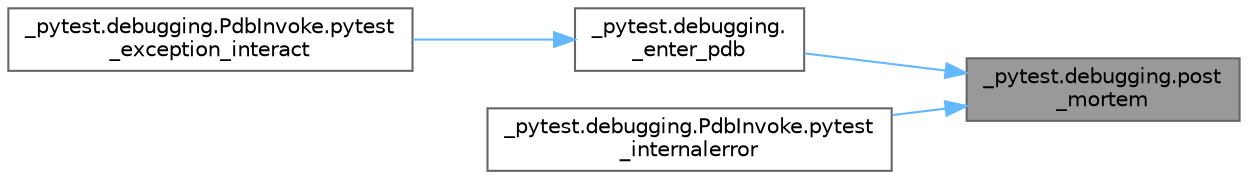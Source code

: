 digraph "_pytest.debugging.post_mortem"
{
 // LATEX_PDF_SIZE
  bgcolor="transparent";
  edge [fontname=Helvetica,fontsize=10,labelfontname=Helvetica,labelfontsize=10];
  node [fontname=Helvetica,fontsize=10,shape=box,height=0.2,width=0.4];
  rankdir="RL";
  Node1 [id="Node000001",label="_pytest.debugging.post\l_mortem",height=0.2,width=0.4,color="gray40", fillcolor="grey60", style="filled", fontcolor="black",tooltip=" "];
  Node1 -> Node2 [id="edge1_Node000001_Node000002",dir="back",color="steelblue1",style="solid",tooltip=" "];
  Node2 [id="Node000002",label="_pytest.debugging.\l_enter_pdb",height=0.2,width=0.4,color="grey40", fillcolor="white", style="filled",URL="$namespace__pytest_1_1debugging.html#a3528ec8a02a866b904e8d554f6b461f7",tooltip=" "];
  Node2 -> Node3 [id="edge2_Node000002_Node000003",dir="back",color="steelblue1",style="solid",tooltip=" "];
  Node3 [id="Node000003",label="_pytest.debugging.PdbInvoke.pytest\l_exception_interact",height=0.2,width=0.4,color="grey40", fillcolor="white", style="filled",URL="$class__pytest_1_1debugging_1_1_pdb_invoke.html#a892f2e5e5ab7f6bdfc9386612258e82e",tooltip=" "];
  Node1 -> Node4 [id="edge3_Node000001_Node000004",dir="back",color="steelblue1",style="solid",tooltip=" "];
  Node4 [id="Node000004",label="_pytest.debugging.PdbInvoke.pytest\l_internalerror",height=0.2,width=0.4,color="grey40", fillcolor="white", style="filled",URL="$class__pytest_1_1debugging_1_1_pdb_invoke.html#a58b66f4fb39f2f183886568c887c0515",tooltip=" "];
}
